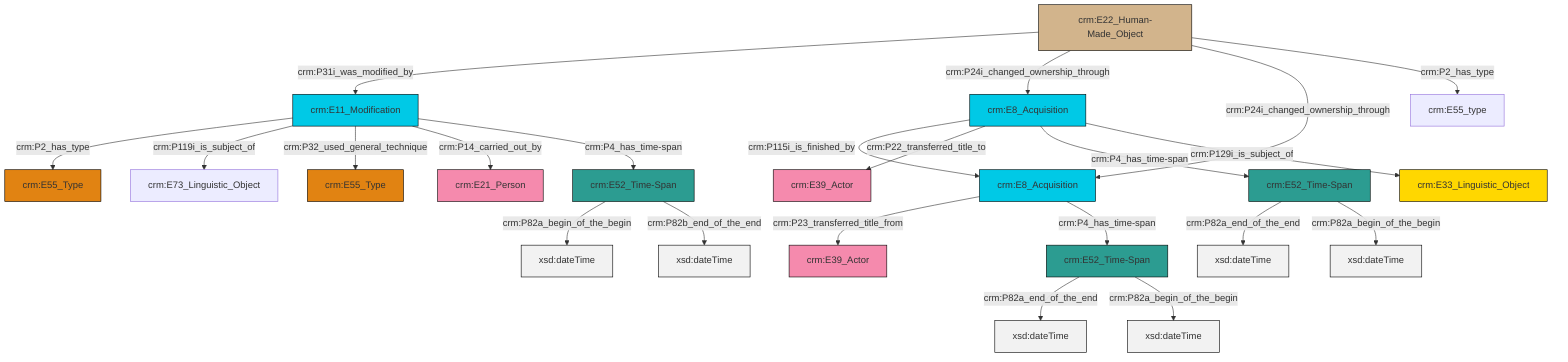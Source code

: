 graph TD
classDef Literal fill:#f2f2f2,stroke:#000000;
classDef CRM_Entity fill:#FFFFFF,stroke:#000000;
classDef Temporal_Entity fill:#00C9E6, stroke:#000000;
classDef Type fill:#E18312, stroke:#000000;
classDef Time-Span fill:#2C9C91, stroke:#000000;
classDef Appellation fill:#FFEB7F, stroke:#000000;
classDef Place fill:#008836, stroke:#000000;
classDef Persistent_Item fill:#B266B2, stroke:#000000;
classDef Conceptual_Object fill:#FFD700, stroke:#000000;
classDef Physical_Thing fill:#D2B48C, stroke:#000000;
classDef Actor fill:#f58aad, stroke:#000000;
classDef PC_Classes fill:#4ce600, stroke:#000000;
classDef Multi fill:#cccccc,stroke:#000000;

2["crm:E22_Human-Made_Object"]:::Physical_Thing -->|crm:P31i_was_modified_by| 3["crm:E11_Modification"]:::Temporal_Entity
4["crm:E8_Acquisition"]:::Temporal_Entity -->|crm:P115i_is_finished_by| 5["crm:E8_Acquisition"]:::Temporal_Entity
3["crm:E11_Modification"]:::Temporal_Entity -->|crm:P2_has_type| 6["crm:E55_Type"]:::Type
7["crm:E52_Time-Span"]:::Time-Span -->|crm:P82a_end_of_the_end| 8[xsd:dateTime]:::Literal
3["crm:E11_Modification"]:::Temporal_Entity -->|crm:P119i_is_subject_of| 9["crm:E73_Linguistic_Object"]:::Default
4["crm:E8_Acquisition"]:::Temporal_Entity -->|crm:P22_transferred_title_to| 10["crm:E39_Actor"]:::Actor
3["crm:E11_Modification"]:::Temporal_Entity -->|crm:P32_used_general_technique| 11["crm:E55_Type"]:::Type
3["crm:E11_Modification"]:::Temporal_Entity -->|crm:P14_carried_out_by| 12["crm:E21_Person"]:::Actor
14["crm:E52_Time-Span"]:::Time-Span -->|crm:P82a_begin_of_the_begin| 15[xsd:dateTime]:::Literal
14["crm:E52_Time-Span"]:::Time-Span -->|crm:P82b_end_of_the_end| 16[xsd:dateTime]:::Literal
18["crm:E52_Time-Span"]:::Time-Span -->|crm:P82a_end_of_the_end| 19[xsd:dateTime]:::Literal
4["crm:E8_Acquisition"]:::Temporal_Entity -->|crm:P4_has_time-span| 7["crm:E52_Time-Span"]:::Time-Span
2["crm:E22_Human-Made_Object"]:::Physical_Thing -->|crm:P24i_changed_ownership_through| 4["crm:E8_Acquisition"]:::Temporal_Entity
4["crm:E8_Acquisition"]:::Temporal_Entity -->|crm:P129i_is_subject_of| 0["crm:E33_Linguistic_Object"]:::Conceptual_Object
5["crm:E8_Acquisition"]:::Temporal_Entity -->|crm:P23_transferred_title_from| 22["crm:E39_Actor"]:::Actor
7["crm:E52_Time-Span"]:::Time-Span -->|crm:P82a_begin_of_the_begin| 31[xsd:dateTime]:::Literal
2["crm:E22_Human-Made_Object"]:::Physical_Thing -->|crm:P24i_changed_ownership_through| 5["crm:E8_Acquisition"]:::Temporal_Entity
3["crm:E11_Modification"]:::Temporal_Entity -->|crm:P4_has_time-span| 14["crm:E52_Time-Span"]:::Time-Span
18["crm:E52_Time-Span"]:::Time-Span -->|crm:P82a_begin_of_the_begin| 35[xsd:dateTime]:::Literal
5["crm:E8_Acquisition"]:::Temporal_Entity -->|crm:P4_has_time-span| 18["crm:E52_Time-Span"]:::Time-Span
2["crm:E22_Human-Made_Object"]:::Physical_Thing -->|crm:P2_has_type| 27["crm:E55_type"]:::Default